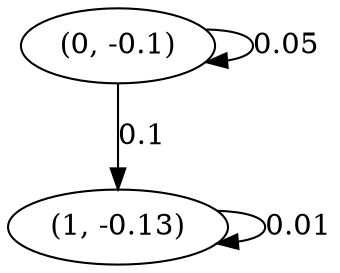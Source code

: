 digraph {
    0 [ label = "(0, -0.1)" ]
    1 [ label = "(1, -0.13)" ]
    0 -> 0 [ label = "0.05" ]
    1 -> 1 [ label = "0.01" ]
    0 -> 1 [ label = "0.1" ]
}

